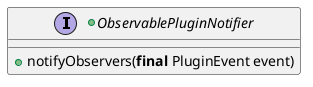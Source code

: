 '---------------------------------------------------------------------------------
' Copyright (c) 2018 Calypso Networks Association https://www.calypsonet-asso.org/
'
' See the NOTICE file(s) distributed with this work for additional
' information regarding copyright ownership.
'
' This program and the accompanying materials are made available under the
' terms of the Eclipse Public License 2.0 which is available at
' http://www.eclipse.org/legal/epl-2.0
'
' SPDX-License-Identifier: EPL-2.0 4
'---------------------------------------------------------------------------------

@startuml(id=PLUGIN_OBSERVABLE_NOTIFIER)
+interface ObservablePluginNotifier {
  +notifyObservers(<b>final</b> PluginEvent event)
}
@enduml

@startuml(id=READER_OBSERVABLE_NOTIFIER)
+interface ObservableReaderNotifier {
  +notifyObservers(<b>final</b> ReaderEvent event)
}
@enduml

@startuml(id=PLUGIN_OBSERVABLE_NOTIFIER_ReaderAPI)
+interface ObservableReaderNotifier {
  +notifyObservers(<b>final</b> ReaderEvent event)
}
@enduml

@startuml(id=PLUGIN_SMART_READER)
+interface SmartSelectionReader {
  +ApduResponse <color:blue>openChannelForAid</color>(AidSelector aidSelector)
}
@enduml

@startuml(id=PLUGIN_SMART_OBSERVABLE)
+interface SmartInsertionReader  {
  +boolean <color:blue>waitForCardPresent</color>()
  +<color:blue>stopWaitForCard</color>()
}

+interface SmartRemovalReader {
  +boolean <color:blue>waitForCardAbsentNative</color>()
  +<color:blue>stopWaitForCardRemoval</color>()
}
@enduml

@startuml(id=PLUGIN_CONFIGURABLE_0_8_1)
~abstract AbstractSeProxyComponent {
  -<b>final</b> String name
  --
  ~AbstractSeProxyComponent(String name)
  .. implements Nameable ..
  +<b>final</b> String getName()
  .. implements Configurable ..
  +<b>final</b> setParameters(Map<String, String> parameters)
}
@enduml

@startuml(id=PLUGIN_PLUGIN_0_8_1)
+abstract AbstractPlugin {
  #SortedSet<SeReader> readers

  #{abstract} SortedSet<SeReader> initNativeReaders()

  .. implements ReaderPlugin ..
  +<b>final</b> SortedSet<SeReader> getReaders()
  +<b>final</b> SortedSet<String> getReaderNames()
  +<b>final</b> SeReader getReader(String name)

  .. implements Comparable, fix in 0.9  ..
  +<b>final</b> int compareTo(ReadersPlugin o)
}
@enduml

@startuml(id=PLUGIN_PLUGIN_0_9)
+abstract AbstractPlugin {
  -<b>final</b> String name
  #ConcurrentMap<String, SeReader> readers
  --
  #{abstract} AbstractPlugin(String name)
'
  .. implementation of the package interface ProxyElement ..
  +<b>final</b> String getName()
  +<b>final</b> setParameters(Map<String, String> parameters)
'
  .. implementation of the public interface ReaderPlugin ..
  +<b>final</b> Set<String> getReaderNames()
  +<b>final</b> SeReader getReader(String name)
  +<b>final</b> ConcurrentMap<String, SeReader> getReaders()
'
  .. protected abstract method to be implemented by <color:blue>native</color> ReaderPlugin ..
  #{abstract} Map<String, SeReader> <color:blue>initNativeReaders</color>()
}
@enduml

@startuml(id=PLUGIN_OBSERVALEPLUGIN_0_8_1)
+abstract AbstractObservablePlugin {
  -List<PluginObserver> observers
  -<b>final</b> final Object sync
  --
  #AbstractObservablePlugin(String name)
'
  .. ObservablePlugin ..
  +addObserver(<b>final</b> PluginObserver observer)
  +removeObserver(<b>final</b> PluginObserver observer)
  +<b>final</b> notifyObservers(<b>final</b> PluginEvent event)
'
  .. To review - used by plugins Stub & Remote SE, to fix in 0.9 ..
  +clearObservers()
  +<b>final</b> int countObservers()
'
  .. To be implemented by native ObservablePlugin ..
  #{abstract} SortedSet<String> fetchNativeReadersNames()
  #{abstract} SeReader fetchNativeReader(String name)
'
  .. To review - used by unit test, to fix in 0.9 ..
  #Boolean isMonitoring()
}

+abstract AbstractThreadedObservablePlugin {
  -{static}<b>final</b> long SETTING_THREAD_TIMEOUT_DEFAULT
  -long threadWaitTimeout
  -<b>final</b> SortedSet<String> nativeReadersames
  -EventThread thread
  --
  #AbstractThreadedObservablePlugin(String name)
'
  .. To be implemented by native ObservablePlugin ..
  #{abstract} SortedSet<String> fetchNativeReadersNames()
  #{abstract} SeReader fetchNativeReader(String name)
'
  .. ObservablePlugin ..
  +<b>final</b> addObserver(PluginObserver observer)
  +<b>final</b> removeObserver(PluginObserver observer)
'
  .. To review - used by unit test, to fix in 0.9 ..
  #Boolean isMonitoring()
'
  .. To review - used by plugins Stub & Remote SE, to fix in 0.9 ..
  +<b>final</b> clearObservers()
}
@enduml

@startuml(id=PLUGIN_OBSERVALEPLUGIN_0_9)
+abstract AbstractObservablePlugin << <color:red>internal / dedicated</color> for RemoteSePlugin >>{
  -List<PluginObserver> observers
  -<b>final</b> final Object sync
  --
  #AbstractObservablePlugin(String name)
'
  .. implementation of the public interface ObservablePlugin ..
  +addObserver(<b>final</b> PluginObserver observer)
  +removeObserver(<b>final</b> PluginObserver observer)
  +clearObservers()
  +<b>final</b> int countObservers()

  .. implementation of the public interface ObservablePluginNotifier ..
  +<b>final</b> notifyObservers(<b>final</b> PluginEvent event)
}

+abstract AbstractThreadedObservablePlugin {
  -{static}<b>final</b> long SETTING_THREAD_TIMEOUT_DEFAULT
  -long threadWaitTimeout
  -<b>final</b> SortedSet<String> nativeReadersames
  -EventThread thread
  --
  #AbstractThreadedObservablePlugin(String name)
'
  .. Override of the implentation of the public interface ObservablePlugin ..
  +<b>final</b> addObserver(<b>final</b> PluginObserver observer)
  +<b>final</b> removeObserver(<b>final</b> PluginObserver observer)
  +<b>final</b> clearObservers()

  .. protected abstract methods to be implemented by <color:blue>native</color> ObservablePlugin ..
  #{abstract} SortedSet<String> <color:blue>fetchNativeReadersNames</color>()
  #{abstract} SeReader <color:blue>fetchNativeReader</color>(String name)
'
  .. internal process ..
  .. To review - used by unit test Stub & Remote SE ..
  #Boolean isMonitoring()
}
@enduml

@startuml(id=PLUGIN_ABSTRACTREADER_0_8_1)
+abstract AbstractReader {
  -<b>final</b> String pluginName
  #AbstractReader(String pluginName, String name)
  #<b>final</b> String getPluginName()

  .. implements ProxyReader ..
  +<b>final</b> List<SeResponse> transmitSet(Set<SeRequest requestSet, MultiSeRequestProcessing
    multiSeRequestProcessing, ChannelControl channelControl)
  +<b>final</b> List<SeResponse> transmitSet(Set<SeRequest requestSet)

  +<b>final</b> SeResponse transmit(SeRequest seRequest, ChannelControl channelControl)
  +<b>final</b> SeResponse transmit(SeRequest seRequest)

  .. To be implemented by AbstractLocalReader or VirtualReader ..
  #{abstract} List<SeResponse> processSeRequestSet(Set<SeRequest> requestSet,
    MultiSeRequestProcessing multiSeRequestProcessing, ChannelControl channelControl)
  #{abstract} SeResponse processSeRequest(SeRequest seRequest, ChannelControl channelControl)

  .. To review - implements Comparable, deprecated ..
  .. Will be defined as simple Set in 0.9  ..
  +<b>final</b> int compareTo(SeReader o)

  .. To review - to move to AbstractLocalReader or to AbstractObservableLocalReader, to fix in 0.9 ..
  #boolean forceClosing
}
@enduml

@startuml(id=PLUGIN_ABSTRACTREADER_0_9_0)
+abstract AbstractReader {
  -<b>final</b> String pluginName
  --
  #AbstractReader(String pluginName, String name)
  #<b>final</b> String getPluginName()
'
  .. implementation of the package interface ProxyElement ..
  +<b>final</b> String getName()
  +<b>final</b> setParameters(Map<String, String> parameters)
'
  .. implementation of tbe public interface ProxyReader ..
  +<b>final</b> List<SeResponse> transmitSeRequests(List<SeRequest seRequests, MultiSeRequestProcessing
    multiSeRequestProcessing, ChannelControl channelControl)

  +<b>final</b> SeResponse transmitSeRequest(SeRequest seRequest, ChannelControl channelControl)
'
  .. protected abstract methods to be implemented by AbstractLocalReader or VirtualReader ..
  #{abstract} List<SeResponse> processSeRequests(List<SeRequest> seRequests,
    MultiSeRequestProcessing multiSeRequestProcessing, ChannelControl channelControl)

  #{abstract} SeResponse processSeRequest(SeRequest seRequest, ChannelControl channelControl)
}
@enduml

@startuml(id=PLUGIN_LOCALREADER_0_8_1)
+abstract AbstractLocalReader {
  -{static}<b>final</b> byte[] getResponseHackRequestBytes
  -boolean logicalChannelIsOpen
  -SeSelector.AidSelector.IsoAid aidCurrentlySelected
  -SelectionStatus currentSelectionStatus
  -long before
  #Map<SeProtocol, String> protocolsMap
  --
  #AbstractLocalReader(String pluginName, String name)

  -ApduResponse recoverSelectionFciData(SeSelector.AidSelector aidSelector)
  -ApduResponse processExplicitAidSelection(SeSelector.AidSelector aidSelector)
  -SeResponse processSeRequestLogical(SeRequest seRequest)
  -ApduResponse processApduRequest(ApduRequest apduRequest)
  -ApduResponse case4HackGetResponse(int originalStatusCode)  #{abstract} byte[] getATR()

  .. implements SeReader ..
  +boolean isSePresent()
  +<b>final</b> addSeProtocolSetting(SeProtocol seProtocol, String protocolRule)
  +<b>final</b> setSeProtocols(Map<SeProtocol, String> seProtocolSettings)

  .. implements AbstractReader ..
  #<b>final</b> List<SeResponse> processSeRequestSet(Set<SeRequest> requestSet,
    MultiSeRequestProcessing multiSeRequestProcessing, ChannelControl channelControl)

  #<b>final</b> SeResponse processSeRequest(SeRequest seRequest, ChannelControl channelControl)

  .. To be implemented by native SeReader ..
  #{abstract} boolean checkSePresence()
  #{abstract} openPhysicalChannel()
  #{abstract} closePhysicalChannel()
  #{abstract} boolean isPhysicalChannelOpen()
  #{abstract} byte[] transmitApdu(byte[] apduIn)

  #{abstract} boolean protocolFlagMatches(SeProtocol protocolFlag)

  .. To review in 0.9 ..
  ~SelectionStatus openLogicalChannel(SeSelector seSelector)
  ~<b>final</b> SelectionStatus openLogicalChannelAndSelect(SeSelector seSelector)
  ~<b>final</b> boolean isLogicalChannelOpen()
  -closeLogicalChannel()
  #closeLogicalAndPhysicalChannels()
}
@enduml

@startuml(id=PLUGIN_LOCALREADER_0_9_0)
+abstract AbstractLocalReader {
  -{static}<b>final</b> byte[] getResponseHackRequestBytes
  -boolean logicalChannelIsOpen
  -SeSelector.AidSelector.IsoAid aidCurrentlySelected
  -SelectionStatus currentSelectionStatus
'  -long before
  -Map<SeProtocol, String> protocolsMap
  --
  #AbstractLocalReader(String pluginName, String name)'
  .. implementation of the public interface SeReader ..
  +<b>final</b> boolean isSePresent()
  +<b>final</b> addSeProtocolSetting(SeProtocol seProtocol, String protocolRule)
  +<b>final</b> setSeProtocols(Map<SeProtocol, String> seProtocolSettings)
'
  .. implementation of the protected abstract methods of the class AbstractReader ..
  #<b>final</b> List<SeResponse> processSeRequests(List<SeRequest> seRequests,
    MultiSeRequestProcessing multiSeRequestProcessing, ChannelControl channelControl)

  #<b>final</b> SeResponse processSeRequest(SeRequest seRequest, ChannelControl channelControl)
'
  .. protected abstract methods to be implemented by <color:blue>native</color> SeReader ..
  #{abstract} boolean <color:blue>protocolFlagMatches</color>(SeProtocol protocolFlag)
  #{abstract} boolean <color:blue>checkSePresence</color>()

  #{abstract} <color:blue>openPhysicalChannel</color>()
  #{abstract} <color:blue>closePhysicalChannel</color>()
  #{abstract} boolean <color:blue>isPhysicalChannelOpen</color>()

  #{abstract} byte[] <color:blue>getATR</color>()
  #{abstract} byte[] <color:blue>transmitApdu</color>(byte[] apduIn)
  .. internal process ..
  #<b>final</b> Map<SeProtocol, String> getProtocolsMap()

  -ApduResponse recoverSelectionFciData(SeSelector.AidSelector aidSelector)
  -ApduResponse processExplicitAidSelection(SeSelector.AidSelector aidSelector)
  -SeResponse processSeRequestLogical(SeRequest seRequest)
  -ApduResponse processApduRequest(ApduRequest apduRequest)
  -ApduResponse case4HackGetResponse(int originalStatusCode)

  ~SelectionStatus openLogicalChannel(SeSelector seSelector)
  ~<b>final</b> SelectionStatus openLogicalChannelAndSelect(SeSelector seSelector)
  ~<b>final</b> boolean isLogicalChannelOpen()
  -closeLogicalChannel()
  ~closeLogicalAndPhysicalChannels()
  ~{abstract} terminateSeCommunication()
}
@enduml

@startuml(id=PLUGIN_OBSERVABLEREADER_0_8_1)
+abstract AbstractObservableLocalReader {
  -DefaultSelectionsRequest[0..1] defaultSelectionsRequest
  -ObservableReader.NotificationMode notificationMode
  -ObservableReader.PollingMode currentPollingMode
  -ObservableReaderStateService stateService
  --
  #AbstractObservableLocalReader(String pluginName, String readerName)
  .. implements ObservableReader ..
  +<b>final</b> addObserver(ReaderObserver observer)
  +<b>final</b> removeObserver(ReaderObserver observer)

  +<b>final</b> notifyObservers(<b>final</b> ReaderEvent event)

  +<b>final</b> setDefaultSelectionRequest(AbstractDefaultSelectionsRequest selectionsR,
      NotificationMode notificationM, PollingMode[0..1] pollingM)

  +<b>final</b> startSeDetection(ObservableReader.PollingMode pollingMode)
  +<b>final</b> stopSeDetection()
  +<b>final</b> notifySeProcessed()
'
  .. To be implemented by native ObservableReader ..
  #{abstract} ObservableReaderStateService initStateService()

  .. To review - overrides SeReader from AbstractLocalReader, to fix in 0.9 ..
  +<b>final</b> boolean isSePresent()

  .. To review - access for the package state - to fix in 0.9 ..
  +<b>final</b> ReaderEvent processSeInserted()
  +<b>final</b> processSeRemoved()

  +ObservableReader.PollingMode getPollingMode()
  #switchState(AbstractObservableState.MonitoringState stateId)

  .. To review - access for unit test - to fix in 0.9 ..
  +AbstractObservableState.MonitoringState getCurrentMonitoringState()

  .. To review - access for the Android NFC plugin - to fix in 0.9 ..
  +onEvent(InternalEvent event)

  .. To review - access for AbstractLocalReader - to fix in 0.9 ..
  #startRemovalSequence()

  .. To review - used by Coppernic for not SmartRemoval, to fix in 0.9 ..
  +boolean isSePresentPing()
}
@enduml

@startuml(id=PLUGIN_OBSERVABLEREADER_0_9_0)
+abstract AbstractObservableLocalReader {
  -DefaultSelectionsRequest[0..1] defaultSelectionsRequest
  -ObservableReader.NotificationMode notificationMode
  -ObservableReader.PollingMode currentPollingMode
  -ObservableReaderStateService stateService
  --
  #AbstractObservableLocalReader(String pluginName, String readerName)
'
  .. implementation of the public interface ObservableReader ..
  +<b>final</b> addObserver(ReaderObserver observer)
  +<b>final</b> removeObserver(ReaderObserver observer)
  +<b>final</b> clearObservers()
  +<b>final</b> int countObservers()

  +<b>final</b> setDefaultSelectionRequest(AbstractDefaultSelectionsRequest selectionsR,
      NotificationMode notificationM, PollingMode[0..1] pollingM)

  +<b>final</b> startSeDetection(ObservableReader.PollingMode pollingMode)
  +<b>final</b> stopSeDetection()
  +<b>final</b> finalizeSeProcessing()
'
  .. implementation the public interface ObservableReaderNotifier ..
  +<b>final</b> notifyObservers(<b>final</b> ReaderEvent event)
'
  .. protected abstract method to be implemented by <color:blue>native</color> ObservableReader ..
  #{abstract} ObservableReaderStateService <color:blue>initStateService</color>()

  .. internal process ..
  .. protected method that could be overridden by <color:blue>native</color> not thread-based ..
  .. ObservableReader in Core API 0.9 => will be hidden in version 1.0 ..
  #<color:blue>onEvent</color>(InternalEvent event)
'

  ~terminateSeCommunication()

  ~startRemovalSequence()
  ~<b>final</b> ReaderEvent processSeInserted()
  ~<b>final</b> processSeRemoved()
  ~ObservableReader.PollingMode getPollingMode()
  ~switchState(AbstractObservableState.MonitoringState stateId)
  ~AbstractObservableState.MonitoringState getCurrentMonitoringState()
  ~boolean isSePresentPing()
}
@enduml

@startuml(id=PLUGIN_POOLPLUGIN_0_9_0)
+abstract AbstractPoolPlugin {
  #AbstractPoolPlugin(String name)
}
@enduml